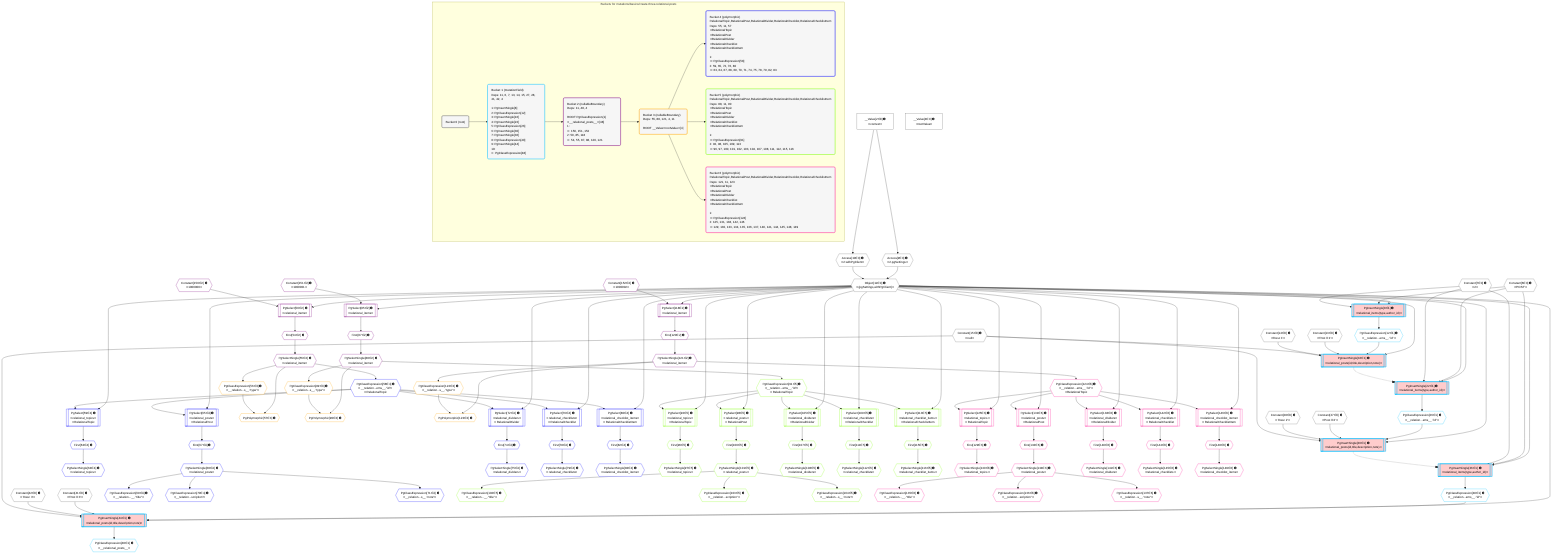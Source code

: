 %%{init: {'themeVariables': { 'fontSize': '12px'}}}%%
graph TD
    classDef path fill:#eee,stroke:#000,color:#000
    classDef plan fill:#fff,stroke-width:1px,color:#000
    classDef itemplan fill:#fff,stroke-width:2px,color:#000
    classDef unbatchedplan fill:#dff,stroke-width:1px,color:#000
    classDef sideeffectplan fill:#fcc,stroke-width:2px,color:#000
    classDef bucket fill:#f6f6f6,color:#000,stroke-width:2px,text-align:left


    %% plan dependencies
    Object11{{"Object[11∈0] ➊<br />ᐸ{pgSettings,withPgClient}ᐳ"}}:::plan
    Access9{{"Access[9∈0] ➊<br />ᐸ2.pgSettingsᐳ"}}:::plan
    Access10{{"Access[10∈0] ➊<br />ᐸ2.withPgClientᐳ"}}:::plan
    Access9 & Access10 --> Object11
    __Value2["__Value[2∈0] ➊<br />ᐸcontextᐳ"]:::plan
    __Value2 --> Access9
    __Value2 --> Access10
    __Value4["__Value[4∈0] ➊<br />ᐸrootValueᐳ"]:::plan
    Constant6{{"Constant[6∈0] ➊<br />ᐸ'POST'ᐳ"}}:::plan
    Constant7{{"Constant[7∈0] ➊<br />ᐸ2ᐳ"}}:::plan
    Constant13{{"Constant[13∈0] ➊<br />ᐸ'Post ꖛ1'ᐳ"}}:::plan
    Constant14{{"Constant[14∈0] ➊<br />ᐸ'Desc 1'ᐳ"}}:::plan
    Constant15{{"Constant[15∈0] ➊<br />ᐸnullᐳ"}}:::plan
    Constant27{{"Constant[27∈0] ➊<br />ᐸ'Post ꖛ2'ᐳ"}}:::plan
    Constant28{{"Constant[28∈0] ➊<br />ᐸ'Desc 2'ᐳ"}}:::plan
    Constant41{{"Constant[41∈0] ➊<br />ᐸ'Post ꖛ3'ᐳ"}}:::plan
    Constant42{{"Constant[42∈0] ➊<br />ᐸ'Desc 3'ᐳ"}}:::plan
    PgInsertSingle16[["PgInsertSingle[16∈1] ➊<br />ᐸrelational_posts(id,title,description,note)ᐳ"]]:::sideeffectplan
    PgClassExpression12{{"PgClassExpression[12∈1] ➊<br />ᐸ__relation...ems__.”id”ᐳ"}}:::plan
    Object11 & PgClassExpression12 & Constant13 & Constant14 & Constant15 --> PgInsertSingle16
    PgInsertSingle30[["PgInsertSingle[30∈1] ➊<br />ᐸrelational_posts(id,title,description,note)ᐳ"]]:::sideeffectplan
    PgClassExpression26{{"PgClassExpression[26∈1] ➊<br />ᐸ__relation...ems__.”id”ᐳ"}}:::plan
    Object11 & PgClassExpression26 & Constant27 & Constant28 & Constant15 --> PgInsertSingle30
    PgInsertSingle44[["PgInsertSingle[44∈1] ➊<br />ᐸrelational_posts(id,title,description,note)ᐳ"]]:::sideeffectplan
    PgClassExpression40{{"PgClassExpression[40∈1] ➊<br />ᐸ__relation...ems__.”id”ᐳ"}}:::plan
    Object11 & PgClassExpression40 & Constant41 & Constant42 & Constant15 --> PgInsertSingle44
    PgInsertSingle8[["PgInsertSingle[8∈1] ➊<br />ᐸrelational_items(type,author_id)ᐳ"]]:::sideeffectplan
    Object11 & Constant6 & Constant7 --> PgInsertSingle8
    PgInsertSingle22[["PgInsertSingle[22∈1] ➊<br />ᐸrelational_items(type,author_id)ᐳ"]]:::sideeffectplan
    Object11 & Constant6 & Constant7 --> PgInsertSingle22
    PgInsertSingle36[["PgInsertSingle[36∈1] ➊<br />ᐸrelational_items(type,author_id)ᐳ"]]:::sideeffectplan
    Object11 & Constant6 & Constant7 --> PgInsertSingle36
    PgInsertSingle8 --> PgClassExpression12
    PgInsertSingle22 --> PgClassExpression26
    PgInsertSingle36 --> PgClassExpression40
    PgClassExpression48{{"PgClassExpression[48∈1] ➊<br />ᐸ__relational_posts__ᐳ"}}:::plan
    PgInsertSingle44 --> PgClassExpression48
    PgSelect50[["PgSelect[50∈2] ➊<br />ᐸrelational_itemsᐳ"]]:::plan
    Constant150{{"Constant[150∈2] ➊<br />ᐸ1000000ᐳ"}}:::plan
    Object11 & Constant150 --> PgSelect50
    PgSelect85[["PgSelect[85∈2] ➊<br />ᐸrelational_itemsᐳ"]]:::plan
    Constant151{{"Constant[151∈2] ➊<br />ᐸ1000001ᐳ"}}:::plan
    Object11 & Constant151 --> PgSelect85
    PgSelect118[["PgSelect[118∈2] ➊<br />ᐸrelational_itemsᐳ"]]:::plan
    Constant152{{"Constant[152∈2] ➊<br />ᐸ1000002ᐳ"}}:::plan
    Object11 & Constant152 --> PgSelect118
    First54{{"First[54∈2] ➊"}}:::plan
    PgSelect50 --> First54
    PgSelectSingle55{{"PgSelectSingle[55∈2] ➊<br />ᐸrelational_itemsᐳ"}}:::plan
    First54 --> PgSelectSingle55
    First87{{"First[87∈2] ➊"}}:::plan
    PgSelect85 --> First87
    PgSelectSingle88{{"PgSelectSingle[88∈2] ➊<br />ᐸrelational_itemsᐳ"}}:::plan
    First87 --> PgSelectSingle88
    First120{{"First[120∈2] ➊"}}:::plan
    PgSelect118 --> First120
    PgSelectSingle121{{"PgSelectSingle[121∈2] ➊<br />ᐸrelational_itemsᐳ"}}:::plan
    First120 --> PgSelectSingle121
    PgPolymorphic57{{"PgPolymorphic[57∈3] ➊"}}:::plan
    PgClassExpression56{{"PgClassExpression[56∈3] ➊<br />ᐸ__relation...s__.”type”ᐳ"}}:::plan
    PgSelectSingle55 & PgClassExpression56 --> PgPolymorphic57
    PgPolymorphic90{{"PgPolymorphic[90∈3] ➊"}}:::plan
    PgClassExpression89{{"PgClassExpression[89∈3] ➊<br />ᐸ__relation...s__.”type”ᐳ"}}:::plan
    PgSelectSingle88 & PgClassExpression89 --> PgPolymorphic90
    PgPolymorphic123{{"PgPolymorphic[123∈3] ➊"}}:::plan
    PgClassExpression122{{"PgClassExpression[122∈3] ➊<br />ᐸ__relation...s__.”type”ᐳ"}}:::plan
    PgSelectSingle121 & PgClassExpression122 --> PgPolymorphic123
    PgSelectSingle55 --> PgClassExpression56
    PgSelectSingle88 --> PgClassExpression89
    PgSelectSingle121 --> PgClassExpression122
    PgSelect59[["PgSelect[59∈4] ➊<br />ᐸrelational_topicsᐳ<br />ᐳRelationalTopic"]]:::plan
    PgClassExpression58{{"PgClassExpression[58∈4] ➊<br />ᐸ__relation...ems__.”id”ᐳ<br />ᐳRelationalTopic"}}:::plan
    Object11 & PgClassExpression58 --> PgSelect59
    PgSelect65[["PgSelect[65∈4] ➊<br />ᐸrelational_postsᐳ<br />ᐳRelationalPost"]]:::plan
    Object11 & PgClassExpression58 --> PgSelect65
    PgSelect72[["PgSelect[72∈4] ➊<br />ᐸrelational_dividersᐳ<br />ᐳRelationalDivider"]]:::plan
    Object11 & PgClassExpression58 --> PgSelect72
    PgSelect76[["PgSelect[76∈4] ➊<br />ᐸrelational_checklistsᐳ<br />ᐳRelationalChecklist"]]:::plan
    Object11 & PgClassExpression58 --> PgSelect76
    PgSelect80[["PgSelect[80∈4] ➊<br />ᐸrelational_checklist_itemsᐳ<br />ᐳRelationalChecklistItem"]]:::plan
    Object11 & PgClassExpression58 --> PgSelect80
    PgSelectSingle55 --> PgClassExpression58
    First63{{"First[63∈4] ➊"}}:::plan
    PgSelect59 --> First63
    PgSelectSingle64{{"PgSelectSingle[64∈4] ➊<br />ᐸrelational_topicsᐳ"}}:::plan
    First63 --> PgSelectSingle64
    First67{{"First[67∈4] ➊"}}:::plan
    PgSelect65 --> First67
    PgSelectSingle68{{"PgSelectSingle[68∈4] ➊<br />ᐸrelational_postsᐳ"}}:::plan
    First67 --> PgSelectSingle68
    PgClassExpression69{{"PgClassExpression[69∈4] ➊<br />ᐸ__relation...__.”title”ᐳ"}}:::plan
    PgSelectSingle68 --> PgClassExpression69
    PgClassExpression70{{"PgClassExpression[70∈4] ➊<br />ᐸ__relation...scription”ᐳ"}}:::plan
    PgSelectSingle68 --> PgClassExpression70
    PgClassExpression71{{"PgClassExpression[71∈4] ➊<br />ᐸ__relation...s__.”note”ᐳ"}}:::plan
    PgSelectSingle68 --> PgClassExpression71
    First74{{"First[74∈4] ➊"}}:::plan
    PgSelect72 --> First74
    PgSelectSingle75{{"PgSelectSingle[75∈4] ➊<br />ᐸrelational_dividersᐳ"}}:::plan
    First74 --> PgSelectSingle75
    First78{{"First[78∈4] ➊"}}:::plan
    PgSelect76 --> First78
    PgSelectSingle79{{"PgSelectSingle[79∈4] ➊<br />ᐸrelational_checklistsᐳ"}}:::plan
    First78 --> PgSelectSingle79
    First82{{"First[82∈4] ➊"}}:::plan
    PgSelect80 --> First82
    PgSelectSingle83{{"PgSelectSingle[83∈4] ➊<br />ᐸrelational_checklist_itemsᐳ"}}:::plan
    First82 --> PgSelectSingle83
    PgSelect92[["PgSelect[92∈5] ➊<br />ᐸrelational_topicsᐳ<br />ᐳRelationalTopic"]]:::plan
    PgClassExpression91{{"PgClassExpression[91∈5] ➊<br />ᐸ__relation...ems__.”id”ᐳ<br />ᐳRelationalTopic"}}:::plan
    Object11 & PgClassExpression91 --> PgSelect92
    PgSelect98[["PgSelect[98∈5] ➊<br />ᐸrelational_postsᐳ<br />ᐳRelationalPost"]]:::plan
    Object11 & PgClassExpression91 --> PgSelect98
    PgSelect105[["PgSelect[105∈5] ➊<br />ᐸrelational_dividersᐳ<br />ᐳRelationalDivider"]]:::plan
    Object11 & PgClassExpression91 --> PgSelect105
    PgSelect109[["PgSelect[109∈5] ➊<br />ᐸrelational_checklistsᐳ<br />ᐳRelationalChecklist"]]:::plan
    Object11 & PgClassExpression91 --> PgSelect109
    PgSelect113[["PgSelect[113∈5] ➊<br />ᐸrelational_checklist_itemsᐳ<br />ᐳRelationalChecklistItem"]]:::plan
    Object11 & PgClassExpression91 --> PgSelect113
    PgSelectSingle88 --> PgClassExpression91
    First96{{"First[96∈5] ➊"}}:::plan
    PgSelect92 --> First96
    PgSelectSingle97{{"PgSelectSingle[97∈5] ➊<br />ᐸrelational_topicsᐳ"}}:::plan
    First96 --> PgSelectSingle97
    First100{{"First[100∈5] ➊"}}:::plan
    PgSelect98 --> First100
    PgSelectSingle101{{"PgSelectSingle[101∈5] ➊<br />ᐸrelational_postsᐳ"}}:::plan
    First100 --> PgSelectSingle101
    PgClassExpression102{{"PgClassExpression[102∈5] ➊<br />ᐸ__relation...__.”title”ᐳ"}}:::plan
    PgSelectSingle101 --> PgClassExpression102
    PgClassExpression103{{"PgClassExpression[103∈5] ➊<br />ᐸ__relation...scription”ᐳ"}}:::plan
    PgSelectSingle101 --> PgClassExpression103
    PgClassExpression104{{"PgClassExpression[104∈5] ➊<br />ᐸ__relation...s__.”note”ᐳ"}}:::plan
    PgSelectSingle101 --> PgClassExpression104
    First107{{"First[107∈5] ➊"}}:::plan
    PgSelect105 --> First107
    PgSelectSingle108{{"PgSelectSingle[108∈5] ➊<br />ᐸrelational_dividersᐳ"}}:::plan
    First107 --> PgSelectSingle108
    First111{{"First[111∈5] ➊"}}:::plan
    PgSelect109 --> First111
    PgSelectSingle112{{"PgSelectSingle[112∈5] ➊<br />ᐸrelational_checklistsᐳ"}}:::plan
    First111 --> PgSelectSingle112
    First115{{"First[115∈5] ➊"}}:::plan
    PgSelect113 --> First115
    PgSelectSingle116{{"PgSelectSingle[116∈5] ➊<br />ᐸrelational_checklist_itemsᐳ"}}:::plan
    First115 --> PgSelectSingle116
    PgSelect125[["PgSelect[125∈6] ➊<br />ᐸrelational_topicsᐳ<br />ᐳRelationalTopic"]]:::plan
    PgClassExpression124{{"PgClassExpression[124∈6] ➊<br />ᐸ__relation...ems__.”id”ᐳ<br />ᐳRelationalTopic"}}:::plan
    Object11 & PgClassExpression124 --> PgSelect125
    PgSelect131[["PgSelect[131∈6] ➊<br />ᐸrelational_postsᐳ<br />ᐳRelationalPost"]]:::plan
    Object11 & PgClassExpression124 --> PgSelect131
    PgSelect138[["PgSelect[138∈6] ➊<br />ᐸrelational_dividersᐳ<br />ᐳRelationalDivider"]]:::plan
    Object11 & PgClassExpression124 --> PgSelect138
    PgSelect142[["PgSelect[142∈6] ➊<br />ᐸrelational_checklistsᐳ<br />ᐳRelationalChecklist"]]:::plan
    Object11 & PgClassExpression124 --> PgSelect142
    PgSelect146[["PgSelect[146∈6] ➊<br />ᐸrelational_checklist_itemsᐳ<br />ᐳRelationalChecklistItem"]]:::plan
    Object11 & PgClassExpression124 --> PgSelect146
    PgSelectSingle121 --> PgClassExpression124
    First129{{"First[129∈6] ➊"}}:::plan
    PgSelect125 --> First129
    PgSelectSingle130{{"PgSelectSingle[130∈6] ➊<br />ᐸrelational_topicsᐳ"}}:::plan
    First129 --> PgSelectSingle130
    First133{{"First[133∈6] ➊"}}:::plan
    PgSelect131 --> First133
    PgSelectSingle134{{"PgSelectSingle[134∈6] ➊<br />ᐸrelational_postsᐳ"}}:::plan
    First133 --> PgSelectSingle134
    PgClassExpression135{{"PgClassExpression[135∈6] ➊<br />ᐸ__relation...__.”title”ᐳ"}}:::plan
    PgSelectSingle134 --> PgClassExpression135
    PgClassExpression136{{"PgClassExpression[136∈6] ➊<br />ᐸ__relation...scription”ᐳ"}}:::plan
    PgSelectSingle134 --> PgClassExpression136
    PgClassExpression137{{"PgClassExpression[137∈6] ➊<br />ᐸ__relation...s__.”note”ᐳ"}}:::plan
    PgSelectSingle134 --> PgClassExpression137
    First140{{"First[140∈6] ➊"}}:::plan
    PgSelect138 --> First140
    PgSelectSingle141{{"PgSelectSingle[141∈6] ➊<br />ᐸrelational_dividersᐳ"}}:::plan
    First140 --> PgSelectSingle141
    First144{{"First[144∈6] ➊"}}:::plan
    PgSelect142 --> First144
    PgSelectSingle145{{"PgSelectSingle[145∈6] ➊<br />ᐸrelational_checklistsᐳ"}}:::plan
    First144 --> PgSelectSingle145
    First148{{"First[148∈6] ➊"}}:::plan
    PgSelect146 --> First148
    PgSelectSingle149{{"PgSelectSingle[149∈6] ➊<br />ᐸrelational_checklist_itemsᐳ"}}:::plan
    First148 --> PgSelectSingle149

    %% define steps

    %% implicit side effects
    PgInsertSingle16 -.-o PgInsertSingle22
    PgInsertSingle30 -.-o PgInsertSingle36

    subgraph "Buckets for mutations/basics/create-three-relational-posts"
    Bucket0("Bucket 0 (root)"):::bucket
    classDef bucket0 stroke:#696969
    class Bucket0,__Value2,__Value4,Constant6,Constant7,Access9,Access10,Object11,Constant13,Constant14,Constant15,Constant27,Constant28,Constant41,Constant42 bucket0
    Bucket1("Bucket 1 (mutationField)<br />Deps: 11, 6, 7, 13, 14, 15, 27, 28, 41, 42, 4<br /><br />1: PgInsertSingle[8]<br />2: PgClassExpression[12]<br />3: PgInsertSingle[16]<br />4: PgInsertSingle[22]<br />5: PgClassExpression[26]<br />6: PgInsertSingle[30]<br />7: PgInsertSingle[36]<br />8: PgClassExpression[40]<br />9: PgInsertSingle[44]<br />10: <br />ᐳ: PgClassExpression[48]"):::bucket
    classDef bucket1 stroke:#00bfff
    class Bucket1,PgInsertSingle8,PgClassExpression12,PgInsertSingle16,PgInsertSingle22,PgClassExpression26,PgInsertSingle30,PgInsertSingle36,PgClassExpression40,PgInsertSingle44,PgClassExpression48 bucket1
    Bucket2("Bucket 2 (nullableBoundary)<br />Deps: 11, 48, 4<br /><br />ROOT PgClassExpression{1}ᐸ__relational_posts__ᐳ[48]<br />1: <br />ᐳ: 150, 151, 152<br />2: 50, 85, 118<br />ᐳ: 54, 55, 87, 88, 120, 121"):::bucket
    classDef bucket2 stroke:#7f007f
    class Bucket2,PgSelect50,First54,PgSelectSingle55,PgSelect85,First87,PgSelectSingle88,PgSelect118,First120,PgSelectSingle121,Constant150,Constant151,Constant152 bucket2
    Bucket3("Bucket 3 (nullableBoundary)<br />Deps: 55, 88, 121, 4, 11<br /><br />ROOT __ValueᐸrootValueᐳ[4]"):::bucket
    classDef bucket3 stroke:#ffa500
    class Bucket3,PgClassExpression56,PgPolymorphic57,PgClassExpression89,PgPolymorphic90,PgClassExpression122,PgPolymorphic123 bucket3
    Bucket4("Bucket 4 (polymorphic)<br />RelationalTopic,RelationalPost,RelationalDivider,RelationalChecklist,RelationalChecklistItem<br />Deps: 55, 11, 57<br />ᐳRelationalTopic<br />ᐳRelationalPost<br />ᐳRelationalDivider<br />ᐳRelationalChecklist<br />ᐳRelationalChecklistItem<br /><br />1: <br />ᐳ: PgClassExpression[58]<br />2: 59, 65, 72, 76, 80<br />ᐳ: 63, 64, 67, 68, 69, 70, 71, 74, 75, 78, 79, 82, 83"):::bucket
    classDef bucket4 stroke:#0000ff
    class Bucket4,PgClassExpression58,PgSelect59,First63,PgSelectSingle64,PgSelect65,First67,PgSelectSingle68,PgClassExpression69,PgClassExpression70,PgClassExpression71,PgSelect72,First74,PgSelectSingle75,PgSelect76,First78,PgSelectSingle79,PgSelect80,First82,PgSelectSingle83 bucket4
    Bucket5("Bucket 5 (polymorphic)<br />RelationalTopic,RelationalPost,RelationalDivider,RelationalChecklist,RelationalChecklistItem<br />Deps: 88, 11, 90<br />ᐳRelationalTopic<br />ᐳRelationalPost<br />ᐳRelationalDivider<br />ᐳRelationalChecklist<br />ᐳRelationalChecklistItem<br /><br />1: <br />ᐳ: PgClassExpression[91]<br />2: 92, 98, 105, 109, 113<br />ᐳ: 96, 97, 100, 101, 102, 103, 104, 107, 108, 111, 112, 115, 116"):::bucket
    classDef bucket5 stroke:#7fff00
    class Bucket5,PgClassExpression91,PgSelect92,First96,PgSelectSingle97,PgSelect98,First100,PgSelectSingle101,PgClassExpression102,PgClassExpression103,PgClassExpression104,PgSelect105,First107,PgSelectSingle108,PgSelect109,First111,PgSelectSingle112,PgSelect113,First115,PgSelectSingle116 bucket5
    Bucket6("Bucket 6 (polymorphic)<br />RelationalTopic,RelationalPost,RelationalDivider,RelationalChecklist,RelationalChecklistItem<br />Deps: 121, 11, 123<br />ᐳRelationalTopic<br />ᐳRelationalPost<br />ᐳRelationalDivider<br />ᐳRelationalChecklist<br />ᐳRelationalChecklistItem<br /><br />1: <br />ᐳ: PgClassExpression[124]<br />2: 125, 131, 138, 142, 146<br />ᐳ: 129, 130, 133, 134, 135, 136, 137, 140, 141, 144, 145, 148, 149"):::bucket
    classDef bucket6 stroke:#ff1493
    class Bucket6,PgClassExpression124,PgSelect125,First129,PgSelectSingle130,PgSelect131,First133,PgSelectSingle134,PgClassExpression135,PgClassExpression136,PgClassExpression137,PgSelect138,First140,PgSelectSingle141,PgSelect142,First144,PgSelectSingle145,PgSelect146,First148,PgSelectSingle149 bucket6
    Bucket0 --> Bucket1
    Bucket1 --> Bucket2
    Bucket2 --> Bucket3
    Bucket3 --> Bucket4 & Bucket5 & Bucket6
    end